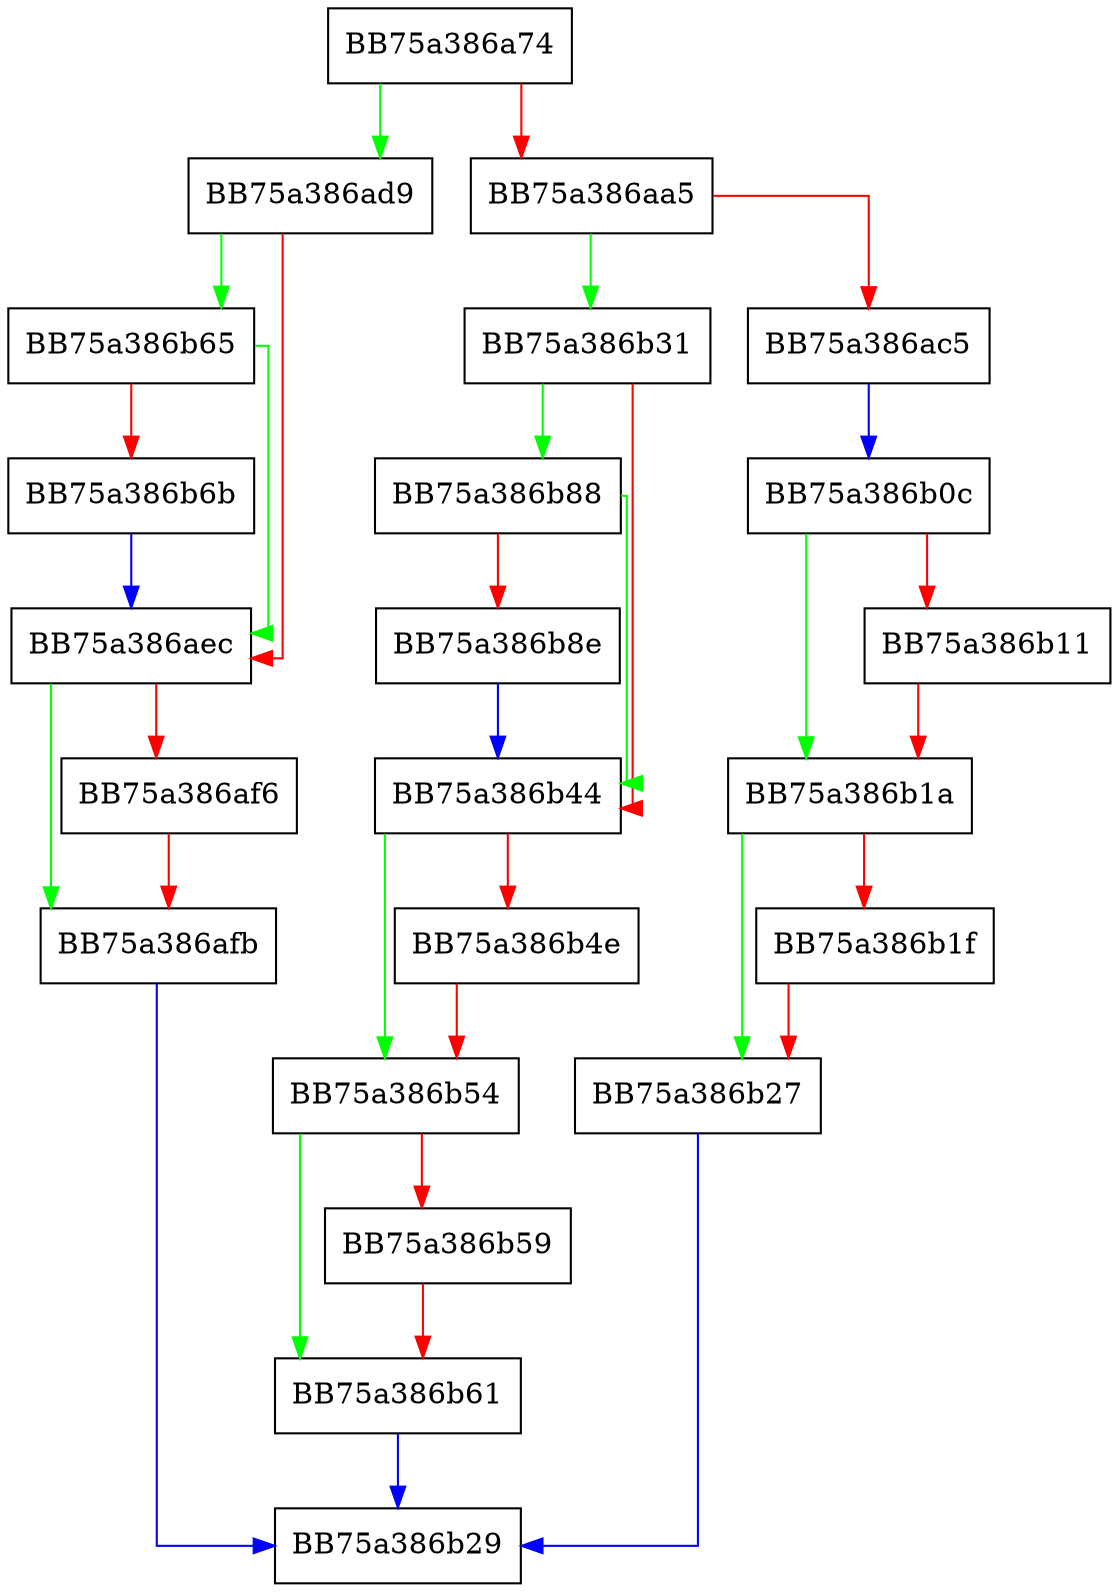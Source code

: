 digraph readGPUMode {
  node [shape="box"];
  graph [splines=ortho];
  BB75a386a74 -> BB75a386ad9 [color="green"];
  BB75a386a74 -> BB75a386aa5 [color="red"];
  BB75a386aa5 -> BB75a386b31 [color="green"];
  BB75a386aa5 -> BB75a386ac5 [color="red"];
  BB75a386ac5 -> BB75a386b0c [color="blue"];
  BB75a386ad9 -> BB75a386b65 [color="green"];
  BB75a386ad9 -> BB75a386aec [color="red"];
  BB75a386aec -> BB75a386afb [color="green"];
  BB75a386aec -> BB75a386af6 [color="red"];
  BB75a386af6 -> BB75a386afb [color="red"];
  BB75a386afb -> BB75a386b29 [color="blue"];
  BB75a386b0c -> BB75a386b1a [color="green"];
  BB75a386b0c -> BB75a386b11 [color="red"];
  BB75a386b11 -> BB75a386b1a [color="red"];
  BB75a386b1a -> BB75a386b27 [color="green"];
  BB75a386b1a -> BB75a386b1f [color="red"];
  BB75a386b1f -> BB75a386b27 [color="red"];
  BB75a386b27 -> BB75a386b29 [color="blue"];
  BB75a386b31 -> BB75a386b88 [color="green"];
  BB75a386b31 -> BB75a386b44 [color="red"];
  BB75a386b44 -> BB75a386b54 [color="green"];
  BB75a386b44 -> BB75a386b4e [color="red"];
  BB75a386b4e -> BB75a386b54 [color="red"];
  BB75a386b54 -> BB75a386b61 [color="green"];
  BB75a386b54 -> BB75a386b59 [color="red"];
  BB75a386b59 -> BB75a386b61 [color="red"];
  BB75a386b61 -> BB75a386b29 [color="blue"];
  BB75a386b65 -> BB75a386aec [color="green"];
  BB75a386b65 -> BB75a386b6b [color="red"];
  BB75a386b6b -> BB75a386aec [color="blue"];
  BB75a386b88 -> BB75a386b44 [color="green"];
  BB75a386b88 -> BB75a386b8e [color="red"];
  BB75a386b8e -> BB75a386b44 [color="blue"];
}